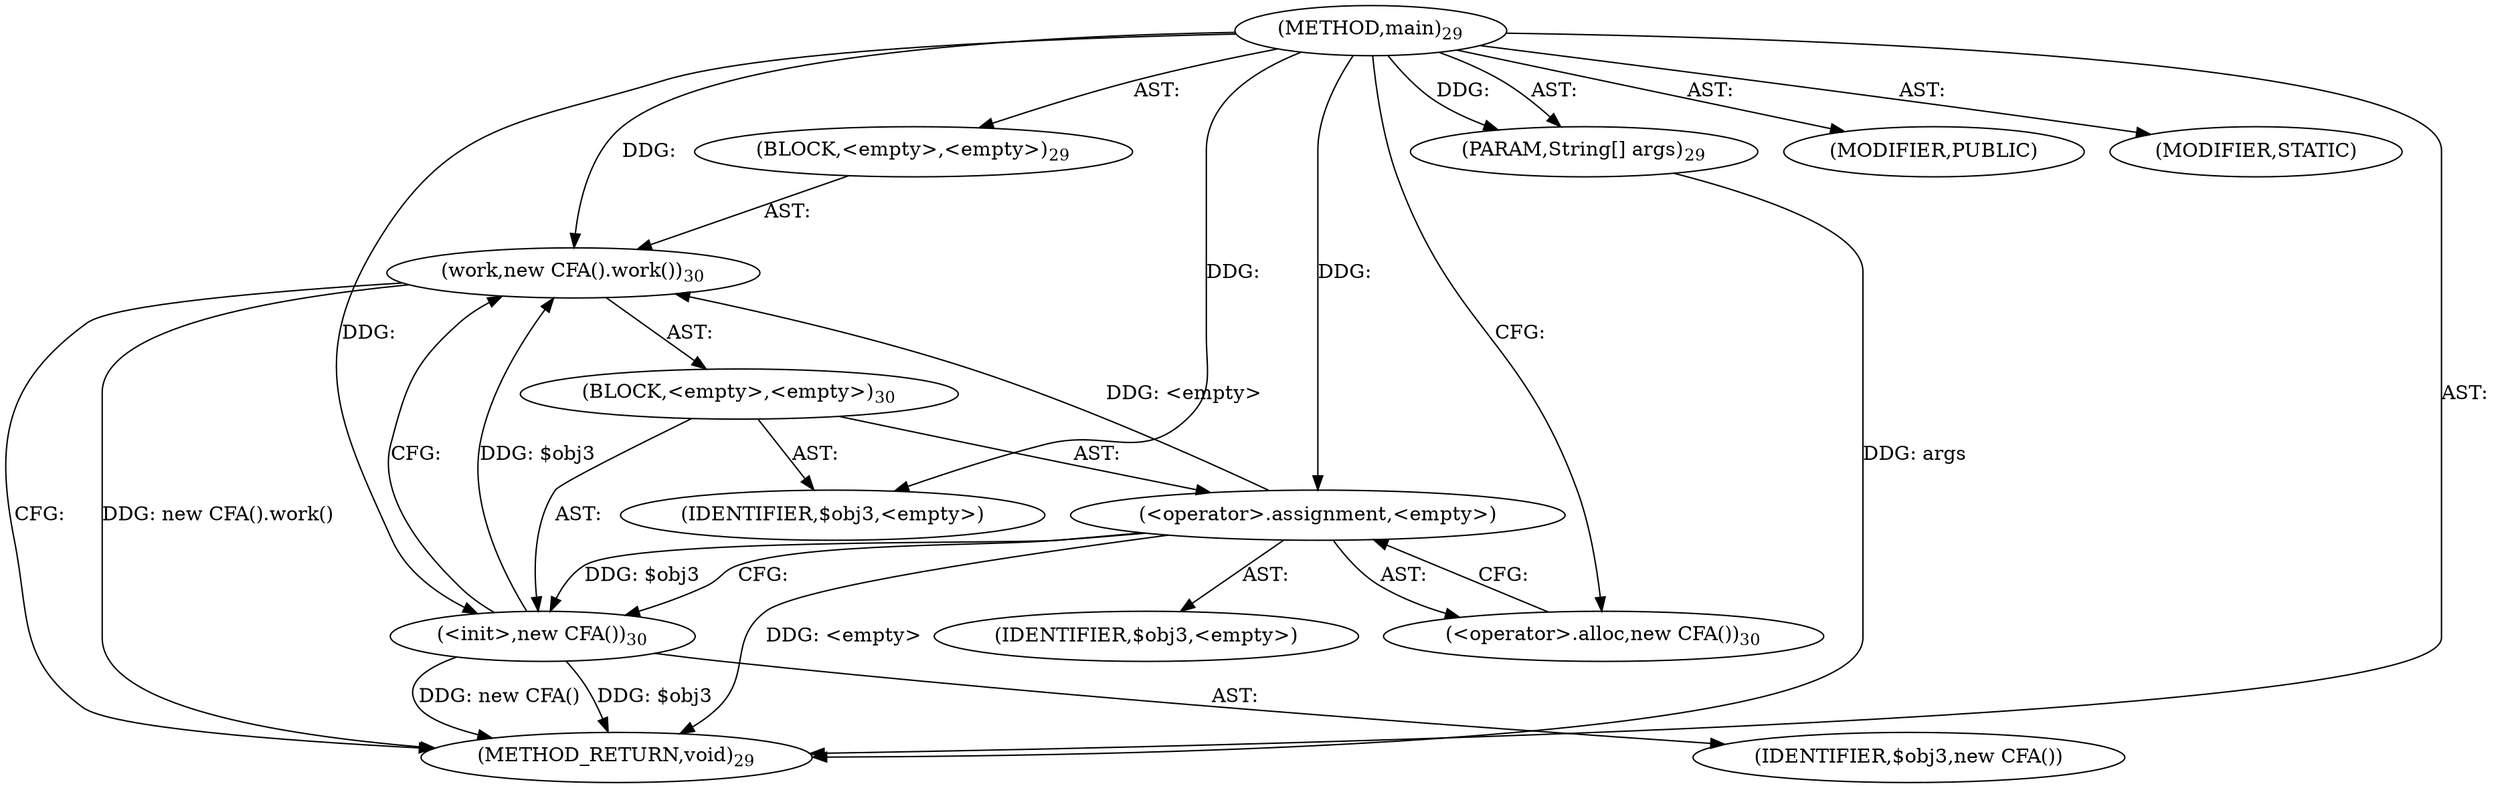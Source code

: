 digraph "main" {  
"116" [label = <(METHOD,main)<SUB>29</SUB>> ]
"117" [label = <(PARAM,String[] args)<SUB>29</SUB>> ]
"118" [label = <(BLOCK,&lt;empty&gt;,&lt;empty&gt;)<SUB>29</SUB>> ]
"119" [label = <(work,new CFA().work())<SUB>30</SUB>> ]
"120" [label = <(BLOCK,&lt;empty&gt;,&lt;empty&gt;)<SUB>30</SUB>> ]
"121" [label = <(&lt;operator&gt;.assignment,&lt;empty&gt;)> ]
"122" [label = <(IDENTIFIER,$obj3,&lt;empty&gt;)> ]
"123" [label = <(&lt;operator&gt;.alloc,new CFA())<SUB>30</SUB>> ]
"124" [label = <(&lt;init&gt;,new CFA())<SUB>30</SUB>> ]
"125" [label = <(IDENTIFIER,$obj3,new CFA())> ]
"126" [label = <(IDENTIFIER,$obj3,&lt;empty&gt;)> ]
"127" [label = <(MODIFIER,PUBLIC)> ]
"128" [label = <(MODIFIER,STATIC)> ]
"129" [label = <(METHOD_RETURN,void)<SUB>29</SUB>> ]
  "116" -> "117"  [ label = "AST: "] 
  "116" -> "118"  [ label = "AST: "] 
  "116" -> "127"  [ label = "AST: "] 
  "116" -> "128"  [ label = "AST: "] 
  "116" -> "129"  [ label = "AST: "] 
  "118" -> "119"  [ label = "AST: "] 
  "119" -> "120"  [ label = "AST: "] 
  "120" -> "121"  [ label = "AST: "] 
  "120" -> "124"  [ label = "AST: "] 
  "120" -> "126"  [ label = "AST: "] 
  "121" -> "122"  [ label = "AST: "] 
  "121" -> "123"  [ label = "AST: "] 
  "124" -> "125"  [ label = "AST: "] 
  "119" -> "129"  [ label = "CFG: "] 
  "121" -> "124"  [ label = "CFG: "] 
  "124" -> "119"  [ label = "CFG: "] 
  "123" -> "121"  [ label = "CFG: "] 
  "116" -> "123"  [ label = "CFG: "] 
  "117" -> "129"  [ label = "DDG: args"] 
  "121" -> "129"  [ label = "DDG: &lt;empty&gt;"] 
  "124" -> "129"  [ label = "DDG: $obj3"] 
  "124" -> "129"  [ label = "DDG: new CFA()"] 
  "119" -> "129"  [ label = "DDG: new CFA().work()"] 
  "116" -> "117"  [ label = "DDG: "] 
  "121" -> "119"  [ label = "DDG: &lt;empty&gt;"] 
  "124" -> "119"  [ label = "DDG: $obj3"] 
  "116" -> "119"  [ label = "DDG: "] 
  "116" -> "121"  [ label = "DDG: "] 
  "116" -> "126"  [ label = "DDG: "] 
  "121" -> "124"  [ label = "DDG: $obj3"] 
  "116" -> "124"  [ label = "DDG: "] 
}

